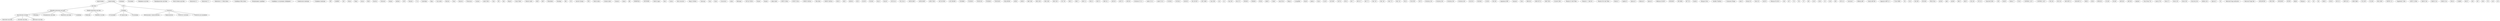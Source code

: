 graph math_map {
    //node [shape=circle]";
    //-1 уровень
    audio_technica [label="Аудиотехника"];

    //нулевой уровень
    "Аудиотехника";

    // --------------------- 111 -------------------------

    //первый уровень
    "Акустика";
    "Hi-Fi";

    // --------------------- 222 -------------------------

    //второй уровень, акустика
    "Непрофессиональная акустика";
    "Профессиональная акустика";

    //второй уровень, Hi-Fi
    "Ресиверы";
    "Усилители";

    // --------------------- 333 -------------------------

    //третий уровень, непрофессиональная акустика
    "Акустические системы";
    "Сабвуферы";
    "Встраиваемая акустика";
    "Комплекты акустики";
    "Саундбары";

    //третий уровень, профессиональная акустика
    "Мониторы";
    "Линейные массивы";

    //третий уровень, ресиверы
    "AV ресиверы";
    "AV процессоры";
    "CD ресиверы";

    //третий уровень, усилители
    "Интегральные стереоусилители";
    "Предусилители";
    "Усилители ламповые";
    "Усилители для наушников";

    // --------------------- 444 -------------------------

    //четвертый уровень, акустические системы
    "Напольная акустика";
    "Полочная акустика";
    "Дипольная акустика";

    //четвертый уровень, сабвуферы
    "Активные";
    "Пассивные";

    //четвертый уровень, встраиваемая акустика
    "Невидимая акустика";
    "Трансформатная акустика";
    "Влагостойкая акустика";

    //четвертый уровень, комплекты акустики
    "Комплекты 5.1";
    "Комплекты 7.1";
    "Комплекты 3.1 Dolby Atmos";

    //четвертый уровень, саундбары
    "Саундбары Dolby Atmos";
    "Беспроводные саундбары";
    "Саундбары со встроенным сабвуфером";

    //четвертый уровень, мониторы
    "Сценические мониторы";
    "Студийные мониторы";

    //четвертый уровень, линейные массивы (бренды)
    "FBT";
    "K-ARRAY";
    "QSC";

    //четвертый уровень, AV ресиверы (бренды)
    "Denon";
    "Onkyo";
    "Arcam";
    "Rotel";

    //четвертый уровень, AV процессоры (бренды)
    "Emotiva";
    "McIntosh";
    "Integra";
    "Anthem";

    //четвертый уровень, CD ресиверы (бренды)
    "AVM";
    "Marantz";
    "T+A";

    //четвертый уровень, интегральные усилители (бренды)
    "Rotel";
    "Marantz";
    "Cambridge";
    "Rega";

    //четвертый уровень, предусилители (бренды)
    "Cary Audio";
    "Bryston";
    "Naim";

    //четвертый уровень, усилители ламповые (бренды)
    "Dynavox";
    "PrimaLuna";
    "Luxman";

    //четвертый уровень, усилители для наушников (бренды)
    "Audio Valve";
    "Stax";
    "SPL";

    // --------------------- 555 -------------------------

    //пятый уровень, напольная акустика (бренды)
    "Dali";
    "Klipsch";
    "Sonus Faber";

    //пятый уровень, полочная акустика (бренды)
    "Monitor Audio";
    "B&W";
    "KEF";

    //пятый уровень, дипольная акустика (бренды)
    "Wharfadale";
    "Paradigm";

    //пятый уровень, сабвуферы активные (бренды)
    "REL";
    "SVS";
    "Acoustic Energy";

    //пятый уровень, сабвуферы пассивные (бренды)";
    "PMC";
    "Martin Audio";
    "Graham Audio";

    //пятый уровень, невидимая акустика (бренды)
    "Sonance";
    "Amina";
    "Monitor Audio";

    //пятый уровень, трансформатная акустика (бренды)
    "JBL";
    "NORDFOLK";
    "MT-POWER";

    //пятый уровень, влагостойкая акустика (бренды)
    "Martin Logan";
    "Monitor Audio";

    //пятый уровень, комплекты 5.1 (бренды)
    "Heco";
    "Canton";
    "Davis Acoustics";

    //пятый уровень, комплекты 7.1 (бренды)
    "Dali";

    //пятый уровень, комплекты Dolby Atmos 3.1 (бренды)
    "KEF";

    //пятый уровень, саундабры Dolby Atmos (бренды)
    "Bang & Olufsen";
    "Samsung";
    "Sony";

    //пятый уровень, беспроводные саундбары (бренды)
    "Sonos";
    "Q-Acoustics";

    //пятый уровень, саундбары со встроеным сабвуфером (бренды)
    "Audac";
    "Canton";
    "Denon";

    //пятый уровень, сценические мониторы (бренды)
    "Behringer";
    "FBT";
    "ECO by VOLTA";

    //пятый уровень, студийные мониторы (бренды)
    "Pioneer";
    "Yamaha";
    "Adam Audio";

    //пятый уровень, линейные массивы (модели FBT)
    "MITUS 206LA";
    "MUSE 210LA";
    "MODUS 4820LA";
    "VHA 406A";
    "MODUS 4805LA";

    //пятый уровень, линейные массивы (модели K-ARRAY)
    "KK102";
    "KK52";
    "KK50vb";
    "KZ10";
    "KZ10W";

    //пятый уровень, линейные массивы (модели QSC)
    "WL3082";
    "KLA12";
    "KLA181";
    "GP218-sw";
    "WL118-sw";

    //пятый уровень, AV ресиверы (модели Denon)
    "AVR-X250BT";
    "AVR-X550BT";
    "AVR-S750H";
    "AVC-X4700H";
    "AVC-X8500H";

    //пятый уровень, AV ресиверы (модели Onkyo)
    "TX-NR696";
    "TX-SR393";
    "TX-RZ3100";
    "TX-RZ840";
    "TX-RZ3400";

    //пятый уровень, AV ресиверы (модели Arcam)
    "FMJ AVR390";
    "AVR20";
    "AVR30";

    //пятый уровень, AV ресиверы (модели Rotel)
    "RAP-1580";
    "RSX-1058";
    "RSX-1560";
    "RSX-1562";

    //пятый уровень, AV процессоры (модели Emotiva)
    "MC-700";
    "XMC-2";
    "RMC-1";
    "RMC-1L";

    //пятый уровень, AV процессоры (модели McIntosh)
    "MX123";
    "MX170";

    //пятый уровень, AV процессоры (модели Integra)
    "DRC-R1.1";

    //пятый уровень, AV процессоры (модели Anthem)
    "AVM 60";
    "AVM 70";
    "AVM 90";

    //пятый уровень, CD ресиверы (модели AVM)
    "Evolution CS 5.2";
    "Audio CS 6.2";
    "Audio CS 8.2";

    //пятый уровень, CD ресиверы (модели Marantz)
    "M-CR612";
    "M-CR412";

    //пятый уровень, CD ресиверы (модели T+A)
    "R1000 E";
    "PA 3100 HV";
    "MP 2500R";
    "Cala CDR";

    //пятый уровень, интегральные усилители (модели Rotel)
    "A14";
    "A11";
    "RA-1592";
    "RA-1572";

    //пятый уровень, интегральные усилители (модели Marantz)
    "PM5005";
    "PM8006";
    "PM-KI";

    //пятый уровень, интегральные усилители (модели Cambridge)
    "AXA35";
    "CXA81";
    "Azur 851A";
    "Edge A";

    //пятый уровень, интегральные усилители (модели Rega)";
    "io Amplifier";
    "Elex-R";
    "Aethos";
    "Osiris";

    //пятый уровень, предусилители (модели Cary Audio)";
    "SL100";
    "SLP 98P";
    "SLP 05";
    
    //пятый уровень, предусилители (модели Bryston)";
    "BP-16";
    "BP-17";
    "BP-26 17";
    "BP-17-3";

    //пятый уровень, предусилители (модели Naim)";
    "NAC 202";
    "NAC 282";
    "NAC 272";
    "NAC 252";

    //пятый уровень, усилители ламповые (модели Dynavox)";
    "VR-20";
    "VR-307BT";
    "VR-70";

    //пятый уровень, усилители ламповые (модели PrimaLuna)";
    "Evolution 100";
    "Evolution 200";
    "Evolution 300";
    "Evolution 400";


    //пятый уровень, усилители ламповые (модели Luxman)";
    "SQ-N150";
    "MQ-88uC";
    "LX-380";
    "MQ-300";

    //пятый уровень, усилители для наушников (модели Audio Valve)";
    "Impedancer RKV";
    "luminare";
    "Verto";

    //пятый уровень, усилители для наушников (модели Stax)";
    "SRM-D10";
    "SRM 007t II";
    "SRM-700S";

    //пятый уровень, усилители для наушников (модели SPL)";
    "2Control 2861";
    "Phonitor E+DAC768xs";
    "Phonitor e + DAC192";
    "Phonitor XE+DAC768xs";

    // --------------------- 6 -------------------------

    //шестой уровень, напольная акустика (модели Dali)
    "Oberon 5";
    "Spektor 6";
    "Opticon 6";
    "Rubicon 6";
    "Epicon 6";

    //шестой уровень, напольная акустика (модели Klipsch)
    "Reference R-820F";
    "RP-6000F";
    "RP-280FA";
    "RF-7 III";

    //шестой уровень, напольная акустика (модели Sonus Faber)
    "Sonetto";
    "Olympica Nova";
    "Serafino Tradition";
    "Cremonese Wenge";
    "Aida II";

    //шестой уровень, полочная акустика (модели Monitor Audio)
    "Bronze 50";
    "Silver 50";
    "Gold 50";
    "Platinum PL100 II";

    //шестой уровень, полочная акустика (модели B&W)
    "606";
    "607";
    "705";
    "706";
    "707";
    "805";

    //шестой уровень, полочная акустика (модели KEF)
    "Q150";
    "Q350";
    "R3";
    "LS50";

    //шестой уровень, дипльная акустика (модели Wharfadale)
    "DFS";
    "EVO 4.S";

    //шестой уровень, дипльная акустика (модели Paradigm)
    "Surround 1";
    "Millenia ADP";
    "Studio ADP-590";
    "Signature ADP3 v.3";

    //шестой уровень, сабвуферы активные (модели REL)
    "T Zero MKIII";
    "T9i";
    "S510";

    //шестой уровень, сабвуферы активные (модели SVS)
    "SB-1000";
    "PB-3000";
    "PB16-Ultra";

    //шестой уровень, сабвуферы активные (модели Acoustic Energy)
    "AE108";
    "Aelit";
    "AE308";

    //шестой уровень, сабвуферы пассивные (модели PMC)
    "XB2-P";
    "XB3-P";

    //шестой уровень, сабвуферы пассивные (модели Martin Audio)
    "SX112B";
    "SVC118";

    //шестой уровень, сабвуферы пассивные (модели Graham Audio);
    "Chartwell SUB3";

    //шестой уровень, невидимая акустика (модели Sonance);
    "ISW";
    "IS4SST";

    //шестой уровень, невидимая акустика (модели Amina);
    "Mobius 7";

    //шестой уровень, невидимая акустика (модели Monitor Audio);
    "IV140";

    //шестой уровень, трансформатная акустика (модели JBL);
    "CONTROL 12C/T";
    "CONTROL 14C/T";

    //шестой уровень, трансформатная акустика (модели NORDFOLK);
    "NSC106";
    "NSC128";

    //шестой уровень, трансформатная акустика (модели MT-POWER);
    "MD-55RT v2";
    "MD-85RT v2";

    //шестой уровень, влагостойкая акустика (модели Artsound)
    "MDC6";
    "DC84";
    "HPSQ525";

    //шестой уровень, влагостойкая акустика (модели Martin Logan)
    "IC3-AW";
    "IC8-AW";

    //шестой уровень, влагостойкая акустика (модели Monitor Audio)
    "AWC265";
    "AWC285";

    //шестой уровень, комплекты 5.1  (модели Heco)
    "Ambient";
    "Victa Prime 702";
    "Aurora 700";

    //шестой уровень, комплекты 5.1  (модели Canton)
    "Movie 75";
    "Movie 165";
    "Movie 365";

    //шестой уровень, комплекты 5.1  (модели Davis Acoustics)
    "Discovery Set";
    "Balthus Set";

    //шестой уровень, комплекты 7.1  (модели Dali)
    "Opticon 5";

    //шестой уровень, комплекты Dolby Atmos 3.1 (модели KEF)
    "N4";

    //шестой уровень, саундабры Dolby Atmos (модели Bang & Olufsen)
    "Beosound Stage Anthracite";
    "Beosound Stage Oak";

    //шестой уровень, саундабры Dolby Atmos (модели Samsung)
    "HW-Q60T/RU";
    "HW-Q70R";
    "HW-Q950T";

    //шестой уровень, саундабры Dolby Atmos (модели Sony)
    "HT-ZF9";

    //шестой уровень, беспроводные саундабры (модели Sonos)
    "BEAM";
    "Playbase";
    "Arc";

    //шестой уровень, беспроводные саундабры (модели Q-Acoustics)
    "M3";
    "M4";

    //шестой уровень, саундбары со встроеным сабвуфером  (модели Audac)
    "IMEO1";

    //шестой уровень, саундбары со встроеным сабвуфером  (модели Canton)
    "DM 60";
    "DM 101";

    //шестой уровень, саундбары со встроеным сабвуфером  (модели Denon)
    "DHT-S216";
    "HEOS BAR";

    //шестой уровень, сценические мониторы  (модели Behringer)
    "VS1220F";
    "F1220D";
    "DR115DSP";

    //шестой уровень, сценические мониторы  (модели FBT)
    "VENTIS 115";
    "StageMaxX 12MA";
    "MITUS 210MA";

    //шестой уровень, сценические мониторы  (модели ECO by VOLTA)
    "TANGO-10A";
    "TANGO-12A";
    "TANGO-15A";

    //шестой уровень, студийные мониторы  (модели Pioneer)
    "DM-40";
    "S-DJ80X";
    "RM-07;"

    //шестой уровень, студийные мониторы  (модели Yamaha)
    "HS5";
    "HS7";
    "HS8";

    //шестой уровень, студийные мониторы  (модели Adam Audio)
    "T5V";
    "A3X";
    "A7X";

    // ---------------- Построение графа -----------------

    "Аудиотехника" -- "Акустика";
    "Аудиотехника" -- "Hi-Fi";

    "Акустика" -- "Непрофессиональная акустика";
    "Акустика" -- "Профессиональная акустика";

    "Hi-Fi" -- "Ресиверы";
    "Hi-Fi" -- "Усилители";
    

    "Непрофессиональная акустика" -- "Акустические системы";
    "Непрофессиональная акустика" -- "Сабвуферы";
    "Непрофессиональная акустика" -- "Встраиваемая акустика";
    "Непрофессиональная акустика" -- "Комплекты акустики";
    "Непрофессиональная акустика" -- "Саундбары";

    "Профессиональная акустика" -- "Мониторы";
    "Профессиональная акустика" -- "Линейные массивы";

    "Ресиверы" -- "AV ресиверы";
    "Ресиверы" -- "AV процессоры";
    "Ресиверы" -- "CD ресиверы";

    "Усилители" -- "Интегральные стереоусилители";
    "Усилители" -- "Предусилители";
    "Усилители" -- "Усилители ламповые";
    "Усилители" -- "Усилители для наушников";

    "Акустические системы" -- "Напольная акустика";
    "Акустические системы" -- "Полочная акустика";
    "Акустические системы" -- "Дипольная акустика";


}
